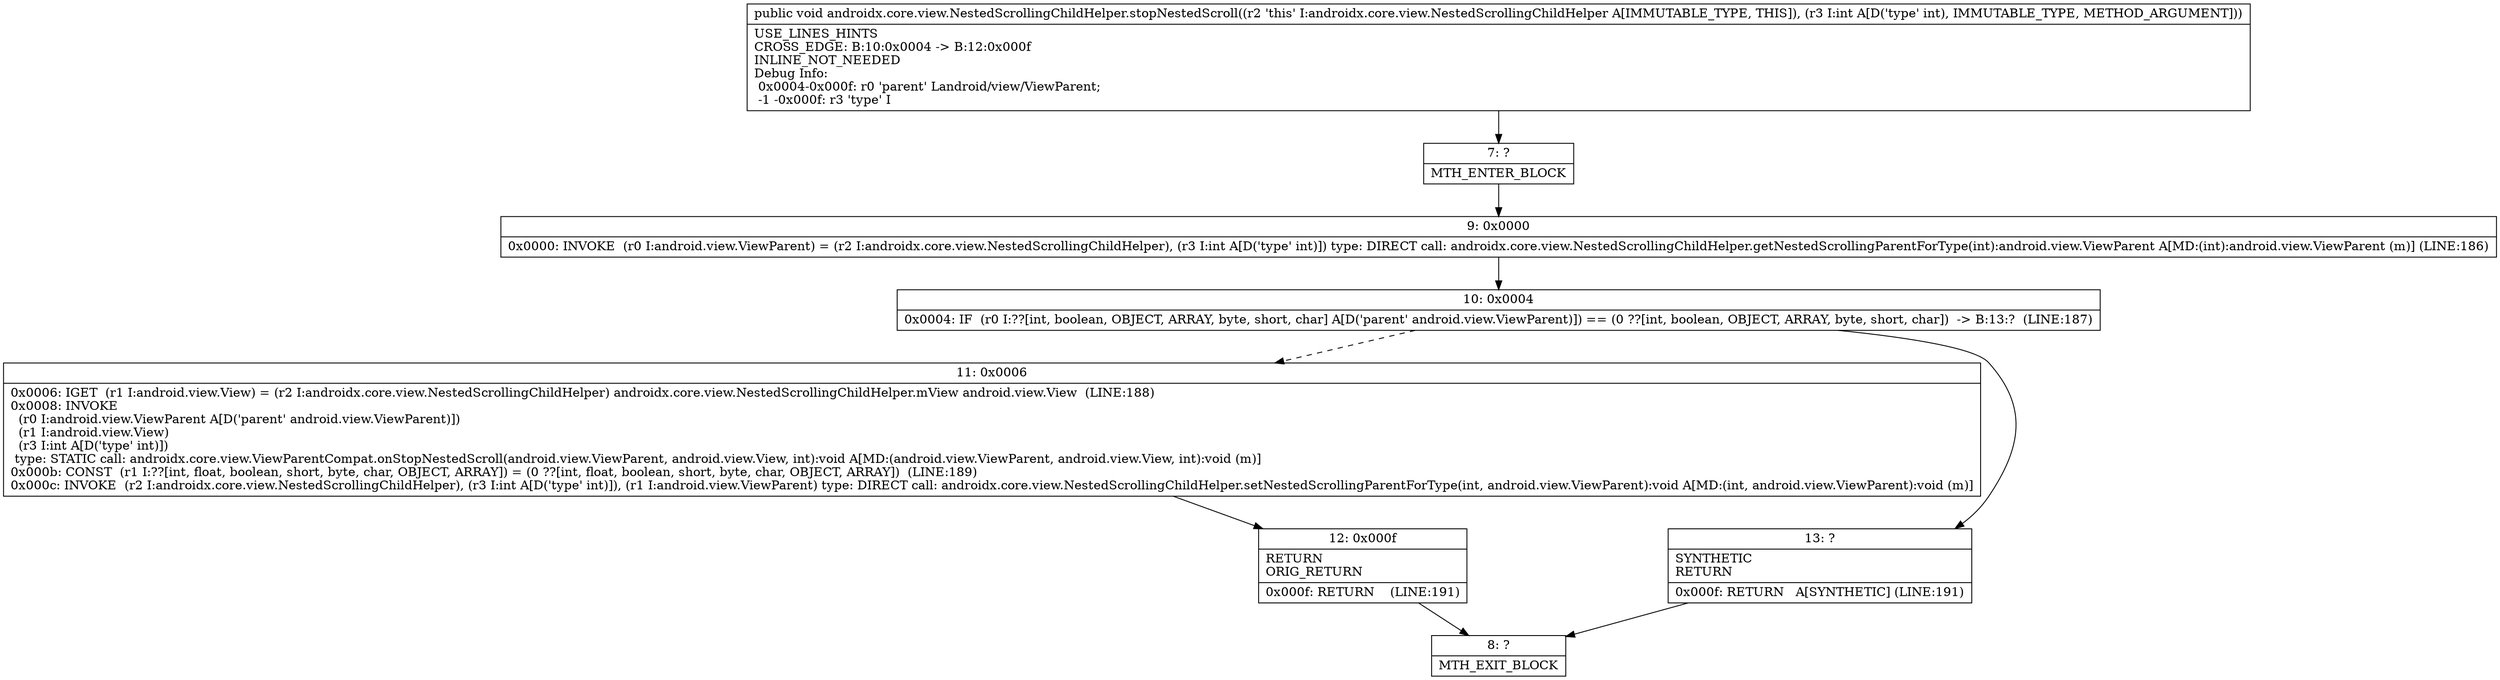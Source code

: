 digraph "CFG forandroidx.core.view.NestedScrollingChildHelper.stopNestedScroll(I)V" {
Node_7 [shape=record,label="{7\:\ ?|MTH_ENTER_BLOCK\l}"];
Node_9 [shape=record,label="{9\:\ 0x0000|0x0000: INVOKE  (r0 I:android.view.ViewParent) = (r2 I:androidx.core.view.NestedScrollingChildHelper), (r3 I:int A[D('type' int)]) type: DIRECT call: androidx.core.view.NestedScrollingChildHelper.getNestedScrollingParentForType(int):android.view.ViewParent A[MD:(int):android.view.ViewParent (m)] (LINE:186)\l}"];
Node_10 [shape=record,label="{10\:\ 0x0004|0x0004: IF  (r0 I:??[int, boolean, OBJECT, ARRAY, byte, short, char] A[D('parent' android.view.ViewParent)]) == (0 ??[int, boolean, OBJECT, ARRAY, byte, short, char])  \-\> B:13:?  (LINE:187)\l}"];
Node_11 [shape=record,label="{11\:\ 0x0006|0x0006: IGET  (r1 I:android.view.View) = (r2 I:androidx.core.view.NestedScrollingChildHelper) androidx.core.view.NestedScrollingChildHelper.mView android.view.View  (LINE:188)\l0x0008: INVOKE  \l  (r0 I:android.view.ViewParent A[D('parent' android.view.ViewParent)])\l  (r1 I:android.view.View)\l  (r3 I:int A[D('type' int)])\l type: STATIC call: androidx.core.view.ViewParentCompat.onStopNestedScroll(android.view.ViewParent, android.view.View, int):void A[MD:(android.view.ViewParent, android.view.View, int):void (m)]\l0x000b: CONST  (r1 I:??[int, float, boolean, short, byte, char, OBJECT, ARRAY]) = (0 ??[int, float, boolean, short, byte, char, OBJECT, ARRAY])  (LINE:189)\l0x000c: INVOKE  (r2 I:androidx.core.view.NestedScrollingChildHelper), (r3 I:int A[D('type' int)]), (r1 I:android.view.ViewParent) type: DIRECT call: androidx.core.view.NestedScrollingChildHelper.setNestedScrollingParentForType(int, android.view.ViewParent):void A[MD:(int, android.view.ViewParent):void (m)]\l}"];
Node_12 [shape=record,label="{12\:\ 0x000f|RETURN\lORIG_RETURN\l|0x000f: RETURN    (LINE:191)\l}"];
Node_8 [shape=record,label="{8\:\ ?|MTH_EXIT_BLOCK\l}"];
Node_13 [shape=record,label="{13\:\ ?|SYNTHETIC\lRETURN\l|0x000f: RETURN   A[SYNTHETIC] (LINE:191)\l}"];
MethodNode[shape=record,label="{public void androidx.core.view.NestedScrollingChildHelper.stopNestedScroll((r2 'this' I:androidx.core.view.NestedScrollingChildHelper A[IMMUTABLE_TYPE, THIS]), (r3 I:int A[D('type' int), IMMUTABLE_TYPE, METHOD_ARGUMENT]))  | USE_LINES_HINTS\lCROSS_EDGE: B:10:0x0004 \-\> B:12:0x000f\lINLINE_NOT_NEEDED\lDebug Info:\l  0x0004\-0x000f: r0 'parent' Landroid\/view\/ViewParent;\l  \-1 \-0x000f: r3 'type' I\l}"];
MethodNode -> Node_7;Node_7 -> Node_9;
Node_9 -> Node_10;
Node_10 -> Node_11[style=dashed];
Node_10 -> Node_13;
Node_11 -> Node_12;
Node_12 -> Node_8;
Node_13 -> Node_8;
}

